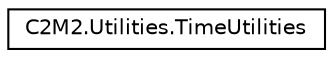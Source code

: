 digraph "Graphical Class Hierarchy"
{
 // LATEX_PDF_SIZE
  edge [fontname="Helvetica",fontsize="10",labelfontname="Helvetica",labelfontsize="10"];
  node [fontname="Helvetica",fontsize="10",shape=record];
  rankdir="LR";
  Node0 [label="C2M2.Utilities.TimeUtilities",height=0.2,width=0.4,color="black", fillcolor="white", style="filled",URL="$da/dd7/class_c2_m2_1_1_utilities_1_1_time_utilities.html",tooltip=" "];
}
